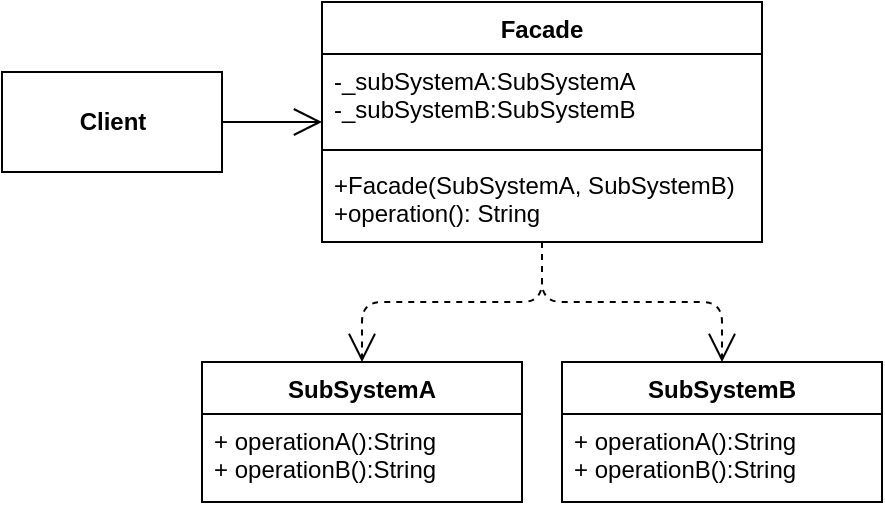 <mxfile version="14.2.4" type="embed">
    <diagram id="sb8pb3T1C_PiJZUbA4O3" name="Page-1">
        <mxGraphModel dx="762" dy="534" grid="1" gridSize="10" guides="1" tooltips="1" connect="1" arrows="1" fold="1" page="1" pageScale="1" pageWidth="827" pageHeight="1169" math="0" shadow="0">
            <root>
                <mxCell id="0"/>
                <mxCell id="1" parent="0"/>
                <mxCell id="2" value="Facade" style="swimlane;fontStyle=1;align=center;verticalAlign=top;childLayout=stackLayout;horizontal=1;startSize=26;horizontalStack=0;resizeParent=1;resizeParentMax=0;resizeLast=0;collapsible=1;marginBottom=0;" parent="1" vertex="1">
                    <mxGeometry x="370" y="150" width="220" height="120" as="geometry"/>
                </mxCell>
                <mxCell id="3" value="-_subSystemA:SubSystemA&#10;-_subSystemB:SubSystemB" style="text;strokeColor=none;fillColor=none;align=left;verticalAlign=top;spacingLeft=4;spacingRight=4;overflow=hidden;rotatable=0;points=[[0,0.5],[1,0.5]];portConstraint=eastwest;" parent="2" vertex="1">
                    <mxGeometry y="26" width="220" height="44" as="geometry"/>
                </mxCell>
                <mxCell id="4" value="" style="line;strokeWidth=1;fillColor=none;align=left;verticalAlign=middle;spacingTop=-1;spacingLeft=3;spacingRight=3;rotatable=0;labelPosition=right;points=[];portConstraint=eastwest;" parent="2" vertex="1">
                    <mxGeometry y="70" width="220" height="8" as="geometry"/>
                </mxCell>
                <mxCell id="5" value="+Facade(SubSystemA, SubSystemB)&#10;+operation(): String" style="text;strokeColor=none;fillColor=none;align=left;verticalAlign=top;spacingLeft=4;spacingRight=4;overflow=hidden;rotatable=0;points=[[0,0.5],[1,0.5]];portConstraint=eastwest;" parent="2" vertex="1">
                    <mxGeometry y="78" width="220" height="42" as="geometry"/>
                </mxCell>
                <mxCell id="10" value="SubSystemA" style="swimlane;fontStyle=1;align=center;verticalAlign=top;childLayout=stackLayout;horizontal=1;startSize=26;horizontalStack=0;resizeParent=1;resizeParentMax=0;resizeLast=0;collapsible=1;marginBottom=0;" parent="1" vertex="1">
                    <mxGeometry x="310" y="330" width="160" height="70" as="geometry"/>
                </mxCell>
                <mxCell id="13" value="+ operationA():String&#10;+ operationB():String" style="text;strokeColor=none;fillColor=none;align=left;verticalAlign=top;spacingLeft=4;spacingRight=4;overflow=hidden;rotatable=0;points=[[0,0.5],[1,0.5]];portConstraint=eastwest;" parent="10" vertex="1">
                    <mxGeometry y="26" width="160" height="44" as="geometry"/>
                </mxCell>
                <mxCell id="14" value="SubSystemB" style="swimlane;fontStyle=1;align=center;verticalAlign=top;childLayout=stackLayout;horizontal=1;startSize=26;horizontalStack=0;resizeParent=1;resizeParentMax=0;resizeLast=0;collapsible=1;marginBottom=0;" parent="1" vertex="1">
                    <mxGeometry x="490" y="330" width="160" height="70" as="geometry"/>
                </mxCell>
                <mxCell id="15" value="+ operationA():String&#10;+ operationB():String" style="text;strokeColor=none;fillColor=none;align=left;verticalAlign=top;spacingLeft=4;spacingRight=4;overflow=hidden;rotatable=0;points=[[0,0.5],[1,0.5]];portConstraint=eastwest;" parent="14" vertex="1">
                    <mxGeometry y="26" width="160" height="44" as="geometry"/>
                </mxCell>
                <mxCell id="16" value="&lt;b&gt;Client&lt;/b&gt;" style="html=1;" parent="1" vertex="1">
                    <mxGeometry x="210" y="185" width="110" height="50" as="geometry"/>
                </mxCell>
                <mxCell id="17" value="" style="endArrow=open;endSize=12;dashed=1;html=1;entryX=0.5;entryY=0;entryDx=0;entryDy=0;" parent="1" target="10" edge="1">
                    <mxGeometry y="50" width="160" relative="1" as="geometry">
                        <mxPoint x="480" y="270" as="sourcePoint"/>
                        <mxPoint x="380" y="280" as="targetPoint"/>
                        <Array as="points">
                            <mxPoint x="480" y="300"/>
                            <mxPoint x="390" y="300"/>
                        </Array>
                        <mxPoint as="offset"/>
                    </mxGeometry>
                </mxCell>
                <mxCell id="18" value="" style="endArrow=open;endSize=12;dashed=1;html=1;exitX=0.5;exitY=1;exitDx=0;exitDy=0;entryX=0.5;entryY=0;entryDx=0;entryDy=0;" parent="1" source="2" target="14" edge="1">
                    <mxGeometry y="50" width="160" relative="1" as="geometry">
                        <mxPoint x="490" y="280" as="sourcePoint"/>
                        <mxPoint x="400" y="330" as="targetPoint"/>
                        <mxPoint as="offset"/>
                        <Array as="points">
                            <mxPoint x="480" y="300"/>
                            <mxPoint x="570" y="300"/>
                        </Array>
                    </mxGeometry>
                </mxCell>
                <mxCell id="19" value="" style="endArrow=open;endFill=1;endSize=12;html=1;exitX=1;exitY=0.5;exitDx=0;exitDy=0;entryX=0;entryY=0.5;entryDx=0;entryDy=0;" parent="1" source="16" target="2" edge="1">
                    <mxGeometry width="160" relative="1" as="geometry">
                        <mxPoint x="440" y="280" as="sourcePoint"/>
                        <mxPoint x="600" y="280" as="targetPoint"/>
                    </mxGeometry>
                </mxCell>
            </root>
        </mxGraphModel>
    </diagram>
</mxfile>